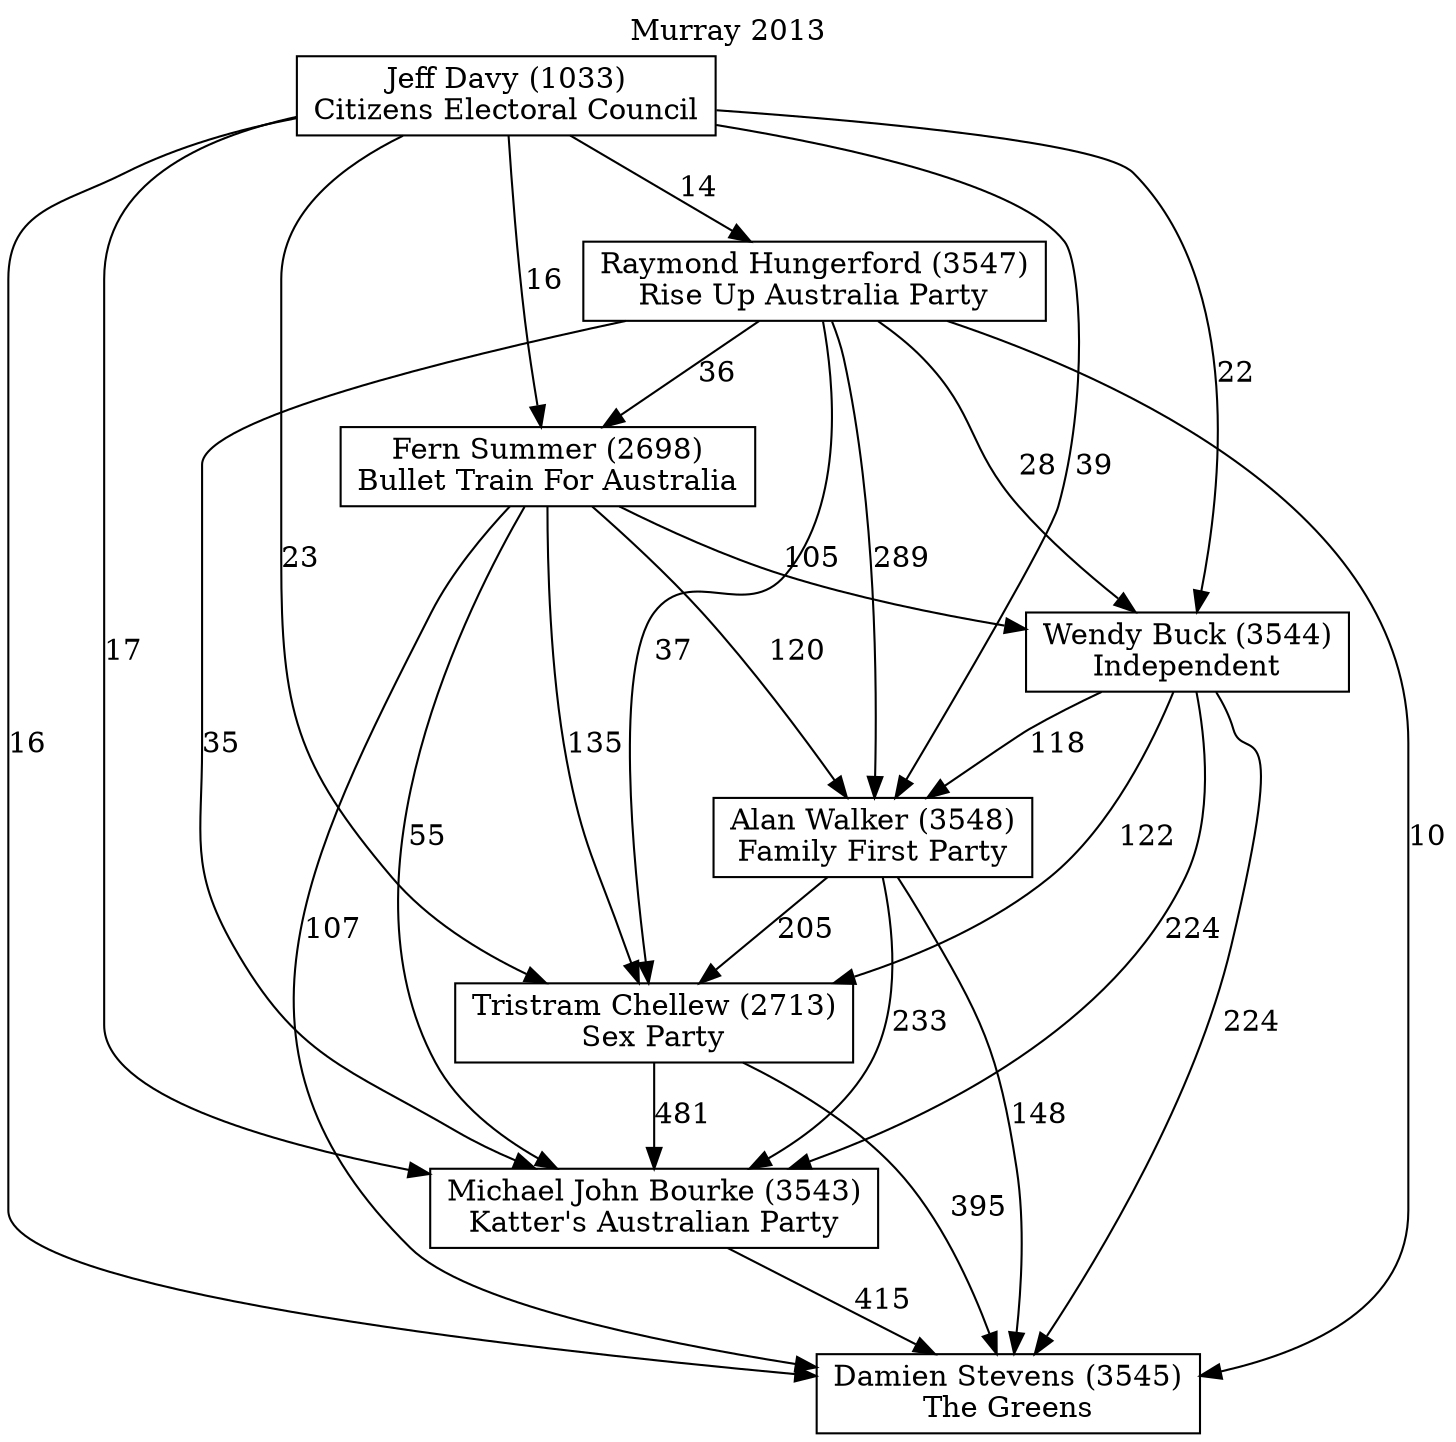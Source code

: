 // House preference flow
digraph "Damien Stevens (3545)_Murray_2013" {
	graph [label="Murray 2013" labelloc=t mclimit=10]
	node [shape=box]
	"Alan Walker (3548)" [label="Alan Walker (3548)
Family First Party"]
	"Damien Stevens (3545)" [label="Damien Stevens (3545)
The Greens"]
	"Fern Summer (2698)" [label="Fern Summer (2698)
Bullet Train For Australia"]
	"Jeff Davy (1033)" [label="Jeff Davy (1033)
Citizens Electoral Council"]
	"Michael John Bourke (3543)" [label="Michael John Bourke (3543)
Katter's Australian Party"]
	"Raymond Hungerford (3547)" [label="Raymond Hungerford (3547)
Rise Up Australia Party"]
	"Tristram Chellew (2713)" [label="Tristram Chellew (2713)
Sex Party"]
	"Wendy Buck (3544)" [label="Wendy Buck (3544)
Independent"]
	"Alan Walker (3548)" -> "Damien Stevens (3545)" [label=148]
	"Alan Walker (3548)" -> "Michael John Bourke (3543)" [label=233]
	"Alan Walker (3548)" -> "Tristram Chellew (2713)" [label=205]
	"Fern Summer (2698)" -> "Alan Walker (3548)" [label=120]
	"Fern Summer (2698)" -> "Damien Stevens (3545)" [label=107]
	"Fern Summer (2698)" -> "Michael John Bourke (3543)" [label=55]
	"Fern Summer (2698)" -> "Tristram Chellew (2713)" [label=135]
	"Fern Summer (2698)" -> "Wendy Buck (3544)" [label=105]
	"Jeff Davy (1033)" -> "Alan Walker (3548)" [label=39]
	"Jeff Davy (1033)" -> "Damien Stevens (3545)" [label=16]
	"Jeff Davy (1033)" -> "Fern Summer (2698)" [label=16]
	"Jeff Davy (1033)" -> "Michael John Bourke (3543)" [label=17]
	"Jeff Davy (1033)" -> "Raymond Hungerford (3547)" [label=14]
	"Jeff Davy (1033)" -> "Tristram Chellew (2713)" [label=23]
	"Jeff Davy (1033)" -> "Wendy Buck (3544)" [label=22]
	"Michael John Bourke (3543)" -> "Damien Stevens (3545)" [label=415]
	"Raymond Hungerford (3547)" -> "Alan Walker (3548)" [label=289]
	"Raymond Hungerford (3547)" -> "Damien Stevens (3545)" [label=10]
	"Raymond Hungerford (3547)" -> "Fern Summer (2698)" [label=36]
	"Raymond Hungerford (3547)" -> "Michael John Bourke (3543)" [label=35]
	"Raymond Hungerford (3547)" -> "Tristram Chellew (2713)" [label=37]
	"Raymond Hungerford (3547)" -> "Wendy Buck (3544)" [label=28]
	"Tristram Chellew (2713)" -> "Damien Stevens (3545)" [label=395]
	"Tristram Chellew (2713)" -> "Michael John Bourke (3543)" [label=481]
	"Wendy Buck (3544)" -> "Alan Walker (3548)" [label=118]
	"Wendy Buck (3544)" -> "Damien Stevens (3545)" [label=224]
	"Wendy Buck (3544)" -> "Michael John Bourke (3543)" [label=224]
	"Wendy Buck (3544)" -> "Tristram Chellew (2713)" [label=122]
}
